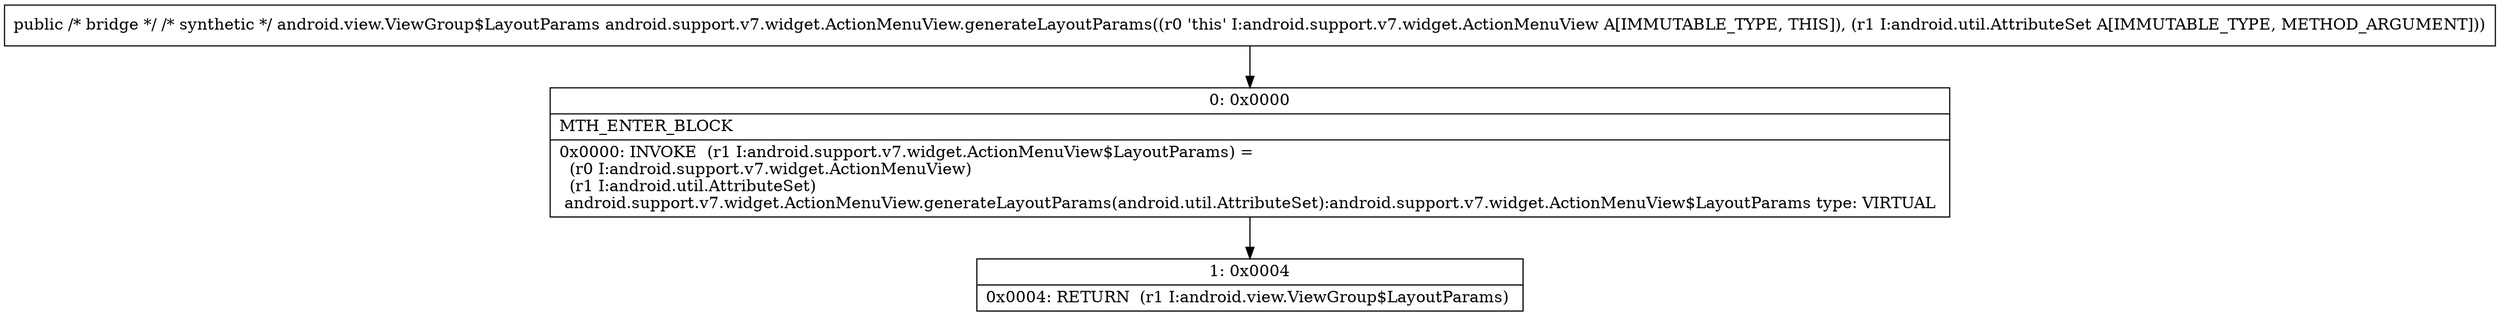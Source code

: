 digraph "CFG forandroid.support.v7.widget.ActionMenuView.generateLayoutParams(Landroid\/util\/AttributeSet;)Landroid\/view\/ViewGroup$LayoutParams;" {
Node_0 [shape=record,label="{0\:\ 0x0000|MTH_ENTER_BLOCK\l|0x0000: INVOKE  (r1 I:android.support.v7.widget.ActionMenuView$LayoutParams) = \l  (r0 I:android.support.v7.widget.ActionMenuView)\l  (r1 I:android.util.AttributeSet)\l android.support.v7.widget.ActionMenuView.generateLayoutParams(android.util.AttributeSet):android.support.v7.widget.ActionMenuView$LayoutParams type: VIRTUAL \l}"];
Node_1 [shape=record,label="{1\:\ 0x0004|0x0004: RETURN  (r1 I:android.view.ViewGroup$LayoutParams) \l}"];
MethodNode[shape=record,label="{public \/* bridge *\/ \/* synthetic *\/ android.view.ViewGroup$LayoutParams android.support.v7.widget.ActionMenuView.generateLayoutParams((r0 'this' I:android.support.v7.widget.ActionMenuView A[IMMUTABLE_TYPE, THIS]), (r1 I:android.util.AttributeSet A[IMMUTABLE_TYPE, METHOD_ARGUMENT])) }"];
MethodNode -> Node_0;
Node_0 -> Node_1;
}

